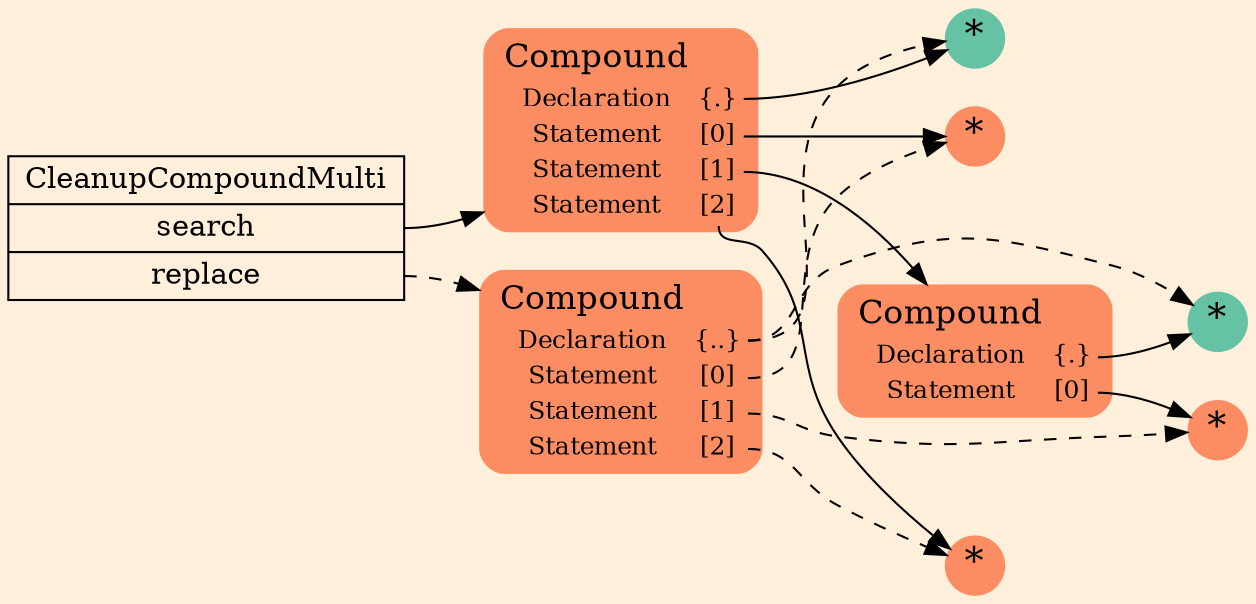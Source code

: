 digraph Inferno {
graph [
    rankdir = "LR"
    bgcolor = antiquewhite1
    color = black
    fontcolor = black
];
node [
];
// -------------------- transformation figure --------------------
"CR#P65-0" [
    shape = "record"
    fillcolor = antiquewhite1
    label = "<fixed> CleanupCompoundMulti | <port0> search | <port1> replace"
    style = "filled"
    fontsize = "14"
    color = black
    fontcolor = black
];

"#B-2-1085" [
    shape = "plaintext"
    fillcolor = "/set28/2"
    label = <<TABLE BORDER="0" CELLBORDER="0" CELLSPACING="0">
     <TR><TD><FONT POINT-SIZE="16.0">Compound</FONT></TD><TD></TD></TR>
     <TR><TD>Declaration</TD><TD PORT="port0">{.}</TD></TR>
     <TR><TD>Statement</TD><TD PORT="port1">[0]</TD></TR>
     <TR><TD>Statement</TD><TD PORT="port2">[1]</TD></TR>
     <TR><TD>Statement</TD><TD PORT="port3">[2]</TD></TR>
    </TABLE>>
    style = "rounded,filled"
    fontsize = "12"
];

"#B-2-1091" [
    shape = "circle"
    fillcolor = "/set28/1"
    label = <*>
    style = "filled"
    fontsize = "18"
    penwidth = 0.0
    fixedsize = true
    width = 0.4
    height = 0.4
];

"#B-2-1087" [
    shape = "circle"
    fillcolor = "/set28/2"
    label = <*>
    style = "filled"
    fontsize = "18"
    penwidth = 0.0
    fixedsize = true
    width = 0.4
    height = 0.4
];

"#B-2-1084" [
    shape = "plaintext"
    fillcolor = "/set28/2"
    label = <<TABLE BORDER="0" CELLBORDER="0" CELLSPACING="0">
     <TR><TD><FONT POINT-SIZE="16.0">Compound</FONT></TD><TD></TD></TR>
     <TR><TD>Declaration</TD><TD PORT="port0">{.}</TD></TR>
     <TR><TD>Statement</TD><TD PORT="port1">[0]</TD></TR>
    </TABLE>>
    style = "rounded,filled"
    fontsize = "12"
];

"#B-2-1090" [
    shape = "circle"
    fillcolor = "/set28/1"
    label = <*>
    style = "filled"
    fontsize = "18"
    penwidth = 0.0
    fixedsize = true
    width = 0.4
    height = 0.4
];

"#B-2-1089" [
    shape = "circle"
    fillcolor = "/set28/2"
    label = <*>
    style = "filled"
    fontsize = "18"
    penwidth = 0.0
    fixedsize = true
    width = 0.4
    height = 0.4
];

"#B-2-1088" [
    shape = "circle"
    fillcolor = "/set28/2"
    label = <*>
    style = "filled"
    fontsize = "18"
    penwidth = 0.0
    fixedsize = true
    width = 0.4
    height = 0.4
];

"#B-2-1086" [
    shape = "plaintext"
    fillcolor = "/set28/2"
    label = <<TABLE BORDER="0" CELLBORDER="0" CELLSPACING="0">
     <TR><TD><FONT POINT-SIZE="16.0">Compound</FONT></TD><TD></TD></TR>
     <TR><TD>Declaration</TD><TD PORT="port0">{..}</TD></TR>
     <TR><TD>Statement</TD><TD PORT="port1">[0]</TD></TR>
     <TR><TD>Statement</TD><TD PORT="port2">[1]</TD></TR>
     <TR><TD>Statement</TD><TD PORT="port3">[2]</TD></TR>
    </TABLE>>
    style = "rounded,filled"
    fontsize = "12"
];



// -------------------- links --------------------
// links for block CR#P65-0
"CR#P65-0":port0 -> "#B-2-1085" [
    style="solid"
    color = black
    fontcolor = black
];

"CR#P65-0":port1 -> "#B-2-1086" [
    style="dashed"
    color = black
    fontcolor = black
];

// links for block #B-2-1085
"#B-2-1085":port0 -> "#B-2-1091" [
    style="solid"
    color = black
    fontcolor = black
];

"#B-2-1085":port1 -> "#B-2-1087" [
    style="solid"
    color = black
    fontcolor = black
];

"#B-2-1085":port2 -> "#B-2-1084" [
    style="solid"
    color = black
    fontcolor = black
];

"#B-2-1085":port3 -> "#B-2-1088" [
    style="solid"
    color = black
    fontcolor = black
];

// links for block #B-2-1091
// links for block #B-2-1087
// links for block #B-2-1084
"#B-2-1084":port0 -> "#B-2-1090" [
    style="solid"
    color = black
    fontcolor = black
];

"#B-2-1084":port1 -> "#B-2-1089" [
    style="solid"
    color = black
    fontcolor = black
];

// links for block #B-2-1090
// links for block #B-2-1089
// links for block #B-2-1088
// links for block #B-2-1086
"#B-2-1086":port0 -> "#B-2-1090" [
    style="dashed"
    color = black
    fontcolor = black
];

"#B-2-1086":port0 -> "#B-2-1091" [
    style="dashed"
    color = black
    fontcolor = black
];

"#B-2-1086":port1 -> "#B-2-1087" [
    style="dashed"
    color = black
    fontcolor = black
];

"#B-2-1086":port2 -> "#B-2-1089" [
    style="dashed"
    color = black
    fontcolor = black
];

"#B-2-1086":port3 -> "#B-2-1088" [
    style="dashed"
    color = black
    fontcolor = black
];

}
